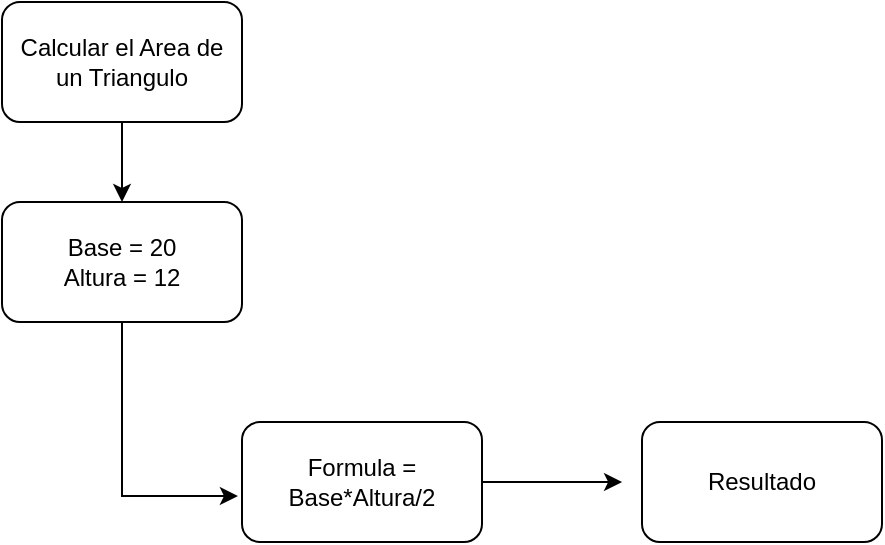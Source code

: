 <mxfile version="21.3.2" type="github">
  <diagram name="Página-1" id="nVIHduTY_yrl9fIVmin9">
    <mxGraphModel dx="874" dy="452" grid="1" gridSize="10" guides="1" tooltips="1" connect="1" arrows="1" fold="1" page="1" pageScale="1" pageWidth="827" pageHeight="1169" math="0" shadow="0">
      <root>
        <mxCell id="0" />
        <mxCell id="1" parent="0" />
        <mxCell id="E3jQKeG9oQzGe87seDXT-7" style="edgeStyle=orthogonalEdgeStyle;rounded=0;orthogonalLoop=1;jettySize=auto;html=1;entryX=0.5;entryY=0;entryDx=0;entryDy=0;" edge="1" parent="1" source="E3jQKeG9oQzGe87seDXT-2" target="E3jQKeG9oQzGe87seDXT-3">
          <mxGeometry relative="1" as="geometry" />
        </mxCell>
        <mxCell id="E3jQKeG9oQzGe87seDXT-2" value="&lt;font style=&quot;vertical-align: inherit;&quot;&gt;&lt;font style=&quot;vertical-align: inherit;&quot;&gt;Calcular el Area de un Triangulo&lt;br&gt;&lt;/font&gt;&lt;/font&gt;" style="rounded=1;whiteSpace=wrap;html=1;" vertex="1" parent="1">
          <mxGeometry x="210" y="110" width="120" height="60" as="geometry" />
        </mxCell>
        <mxCell id="E3jQKeG9oQzGe87seDXT-8" style="edgeStyle=orthogonalEdgeStyle;rounded=0;orthogonalLoop=1;jettySize=auto;html=1;entryX=-0.017;entryY=0.617;entryDx=0;entryDy=0;entryPerimeter=0;" edge="1" parent="1" source="E3jQKeG9oQzGe87seDXT-3" target="E3jQKeG9oQzGe87seDXT-4">
          <mxGeometry relative="1" as="geometry">
            <Array as="points">
              <mxPoint x="270" y="357" />
            </Array>
          </mxGeometry>
        </mxCell>
        <mxCell id="E3jQKeG9oQzGe87seDXT-3" value="&lt;font style=&quot;vertical-align: inherit;&quot;&gt;&lt;font style=&quot;vertical-align: inherit;&quot;&gt;Base = 20&lt;br&gt;Altura = 12&lt;br&gt;&lt;/font&gt;&lt;/font&gt;" style="rounded=1;whiteSpace=wrap;html=1;" vertex="1" parent="1">
          <mxGeometry x="210" y="210" width="120" height="60" as="geometry" />
        </mxCell>
        <mxCell id="E3jQKeG9oQzGe87seDXT-9" style="edgeStyle=orthogonalEdgeStyle;rounded=0;orthogonalLoop=1;jettySize=auto;html=1;entryX=-0.083;entryY=0.5;entryDx=0;entryDy=0;entryPerimeter=0;" edge="1" parent="1" source="E3jQKeG9oQzGe87seDXT-4" target="E3jQKeG9oQzGe87seDXT-5">
          <mxGeometry relative="1" as="geometry" />
        </mxCell>
        <mxCell id="E3jQKeG9oQzGe87seDXT-4" value="&lt;font style=&quot;vertical-align: inherit;&quot;&gt;&lt;font style=&quot;vertical-align: inherit;&quot;&gt;Formula = Base*Altura/2&lt;/font&gt;&lt;/font&gt;" style="rounded=1;whiteSpace=wrap;html=1;" vertex="1" parent="1">
          <mxGeometry x="330" y="320" width="120" height="60" as="geometry" />
        </mxCell>
        <mxCell id="E3jQKeG9oQzGe87seDXT-5" value="&lt;font style=&quot;vertical-align: inherit;&quot;&gt;&lt;font style=&quot;vertical-align: inherit;&quot;&gt;Resultado&lt;br&gt;&lt;/font&gt;&lt;/font&gt;" style="rounded=1;whiteSpace=wrap;html=1;" vertex="1" parent="1">
          <mxGeometry x="530" y="320" width="120" height="60" as="geometry" />
        </mxCell>
      </root>
    </mxGraphModel>
  </diagram>
</mxfile>
